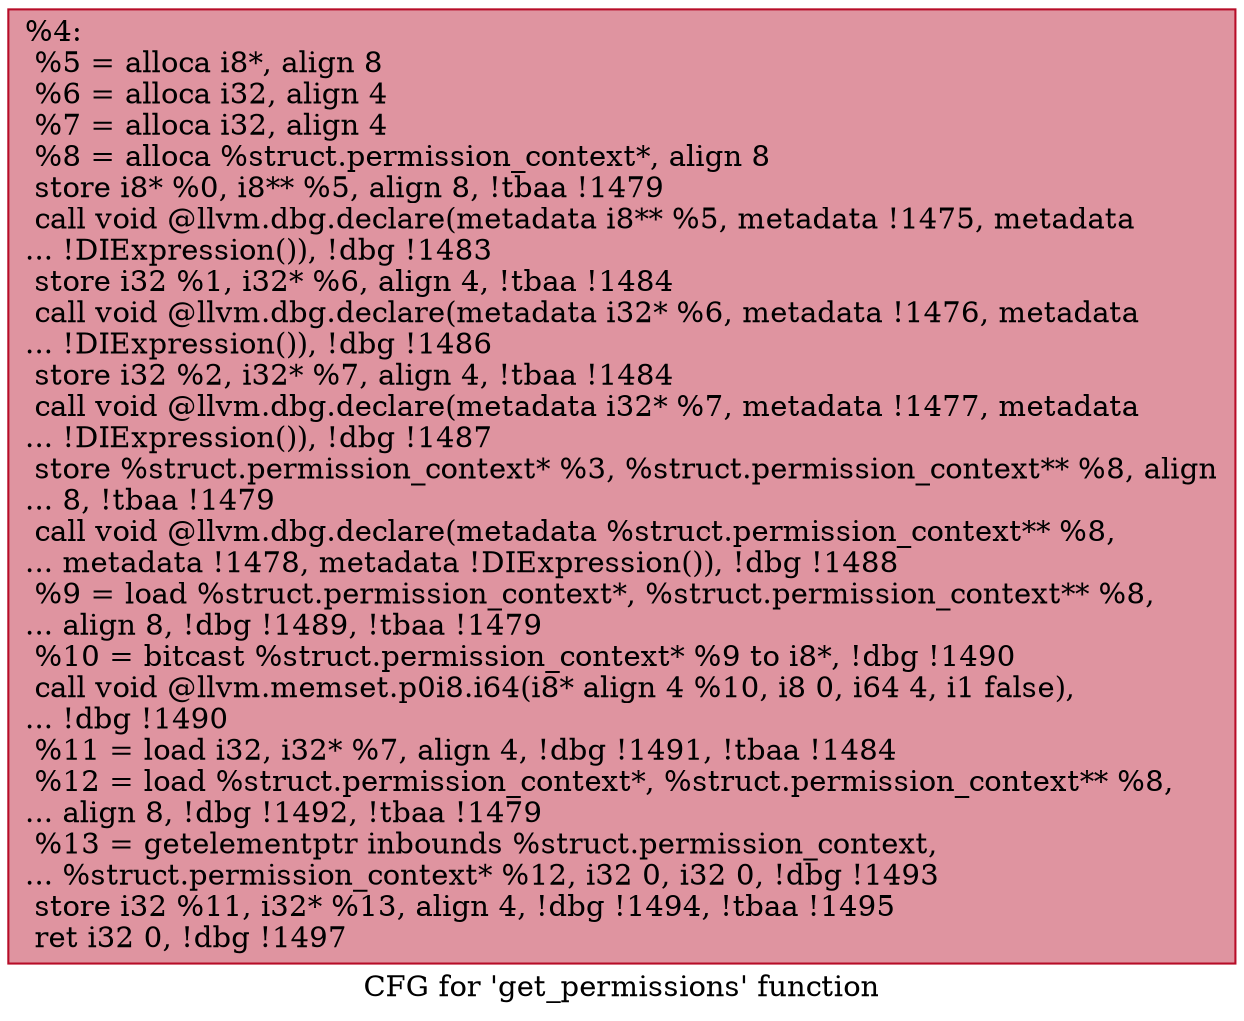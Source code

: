 digraph "CFG for 'get_permissions' function" {
	label="CFG for 'get_permissions' function";

	Node0xf4d240 [shape=record,color="#b70d28ff", style=filled, fillcolor="#b70d2870",label="{%4:\l  %5 = alloca i8*, align 8\l  %6 = alloca i32, align 4\l  %7 = alloca i32, align 4\l  %8 = alloca %struct.permission_context*, align 8\l  store i8* %0, i8** %5, align 8, !tbaa !1479\l  call void @llvm.dbg.declare(metadata i8** %5, metadata !1475, metadata\l... !DIExpression()), !dbg !1483\l  store i32 %1, i32* %6, align 4, !tbaa !1484\l  call void @llvm.dbg.declare(metadata i32* %6, metadata !1476, metadata\l... !DIExpression()), !dbg !1486\l  store i32 %2, i32* %7, align 4, !tbaa !1484\l  call void @llvm.dbg.declare(metadata i32* %7, metadata !1477, metadata\l... !DIExpression()), !dbg !1487\l  store %struct.permission_context* %3, %struct.permission_context** %8, align\l... 8, !tbaa !1479\l  call void @llvm.dbg.declare(metadata %struct.permission_context** %8,\l... metadata !1478, metadata !DIExpression()), !dbg !1488\l  %9 = load %struct.permission_context*, %struct.permission_context** %8,\l... align 8, !dbg !1489, !tbaa !1479\l  %10 = bitcast %struct.permission_context* %9 to i8*, !dbg !1490\l  call void @llvm.memset.p0i8.i64(i8* align 4 %10, i8 0, i64 4, i1 false),\l... !dbg !1490\l  %11 = load i32, i32* %7, align 4, !dbg !1491, !tbaa !1484\l  %12 = load %struct.permission_context*, %struct.permission_context** %8,\l... align 8, !dbg !1492, !tbaa !1479\l  %13 = getelementptr inbounds %struct.permission_context,\l... %struct.permission_context* %12, i32 0, i32 0, !dbg !1493\l  store i32 %11, i32* %13, align 4, !dbg !1494, !tbaa !1495\l  ret i32 0, !dbg !1497\l}"];
}

